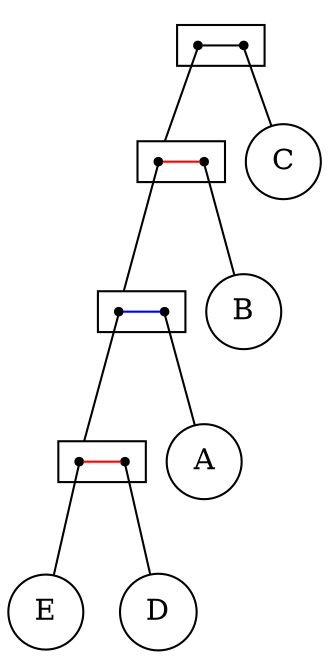 digraph Structure {
compound=true;
fontname=Verdana;
fontsize=12;
newrank=true;
node [shape=circle];
C;
B;
A;
E;
D;
subgraph cluster_EADBC {
rank=same;
node [shape=point];
s_DEBA -> s_C  [color=black, arrowhead=none];
}

subgraph cluster_DEBA {
rank=same;
node [shape=point];
s_DEA -> s_B  [color=red, arrowhead=none];
}

subgraph cluster_DEA {
rank=same;
node [shape=point];
s_DE -> s_A  [color=blue, arrowhead=none];
}

subgraph cluster_DE {
rank=same;
node [shape=point];
s_E -> s_D  [color=red, arrowhead=none];
}

s_DEBA -> s_DEA  [lhead=cluster_DEBA, arrowhead=none];
s_C -> C  [arrowhead=none];
s_DEA -> s_DE  [lhead=cluster_DEA, arrowhead=none];
s_B -> B  [arrowhead=none];
s_DE -> s_E  [lhead=cluster_DE, arrowhead=none];
s_A -> A  [arrowhead=none];
s_E -> E  [arrowhead=none];
s_D -> D  [arrowhead=none];
}
